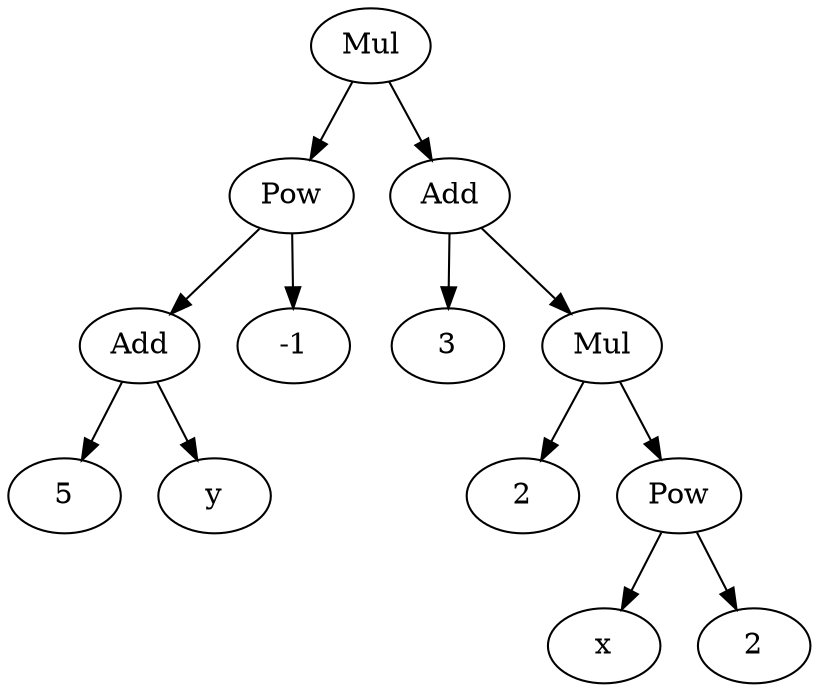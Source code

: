 digraph{

# Graph style
"ordering"="out"
"rankdir"="TD"

#########
# Nodes #
#########

"Mul(Add(Integer(3), Mul(Integer(2), Pow(Symbol(x), Integer(2)))), Pow(Add(Integer(5), Symbol(y)), NegativeOne()))_()" ["color"="black", "label"="Mul", "shape"="ellipse"];
"Pow(Add(Integer(5), Symbol(y)), NegativeOne())_(0,)" ["color"="black", "label"="Pow", "shape"="ellipse"];
"Add(Integer(5), Symbol(y))_(0, 0)" ["color"="black", "label"="Add", "shape"="ellipse"];
"Integer(5)_(0, 0, 0)" ["color"="black", "label"="5", "shape"="ellipse"];
"Symbol(y)_(0, 0, 1)" ["color"="black", "label"="y", "shape"="ellipse"];
"NegativeOne()_(0, 1)" ["color"="black", "label"="-1", "shape"="ellipse"];
"Add(Integer(3), Mul(Integer(2), Pow(Symbol(x), Integer(2))))_(1,)" ["color"="black", "label"="Add", "shape"="ellipse"];
"Integer(3)_(1, 0)" ["color"="black", "label"="3", "shape"="ellipse"];
"Mul(Integer(2), Pow(Symbol(x), Integer(2)))_(1, 1)" ["color"="black", "label"="Mul", "shape"="ellipse"];
"Integer(2)_(1, 1, 0)" ["color"="black", "label"="2", "shape"="ellipse"];
"Pow(Symbol(x), Integer(2))_(1, 1, 1)" ["color"="black", "label"="Pow", "shape"="ellipse"];
"Symbol(x)_(1, 1, 1, 0)" ["color"="black", "label"="x", "shape"="ellipse"];
"Integer(2)_(1, 1, 1, 1)" ["color"="black", "label"="2", "shape"="ellipse"];

#########
# Edges #
#########

"Mul(Add(Integer(3), Mul(Integer(2), Pow(Symbol(x), Integer(2)))), Pow(Add(Integer(5), Symbol(y)), NegativeOne()))_()" -> "Pow(Add(Integer(5), Symbol(y)), NegativeOne())_(0,)";
"Mul(Add(Integer(3), Mul(Integer(2), Pow(Symbol(x), Integer(2)))), Pow(Add(Integer(5), Symbol(y)), NegativeOne()))_()" -> "Add(Integer(3), Mul(Integer(2), Pow(Symbol(x), Integer(2))))_(1,)";
"Pow(Add(Integer(5), Symbol(y)), NegativeOne())_(0,)" -> "Add(Integer(5), Symbol(y))_(0, 0)";
"Pow(Add(Integer(5), Symbol(y)), NegativeOne())_(0,)" -> "NegativeOne()_(0, 1)";
"Add(Integer(5), Symbol(y))_(0, 0)" -> "Integer(5)_(0, 0, 0)";
"Add(Integer(5), Symbol(y))_(0, 0)" -> "Symbol(y)_(0, 0, 1)";
"Add(Integer(3), Mul(Integer(2), Pow(Symbol(x), Integer(2))))_(1,)" -> "Integer(3)_(1, 0)";
"Add(Integer(3), Mul(Integer(2), Pow(Symbol(x), Integer(2))))_(1,)" -> "Mul(Integer(2), Pow(Symbol(x), Integer(2)))_(1, 1)";
"Mul(Integer(2), Pow(Symbol(x), Integer(2)))_(1, 1)" -> "Integer(2)_(1, 1, 0)";
"Mul(Integer(2), Pow(Symbol(x), Integer(2)))_(1, 1)" -> "Pow(Symbol(x), Integer(2))_(1, 1, 1)";
"Pow(Symbol(x), Integer(2))_(1, 1, 1)" -> "Symbol(x)_(1, 1, 1, 0)";
"Pow(Symbol(x), Integer(2))_(1, 1, 1)" -> "Integer(2)_(1, 1, 1, 1)";
}